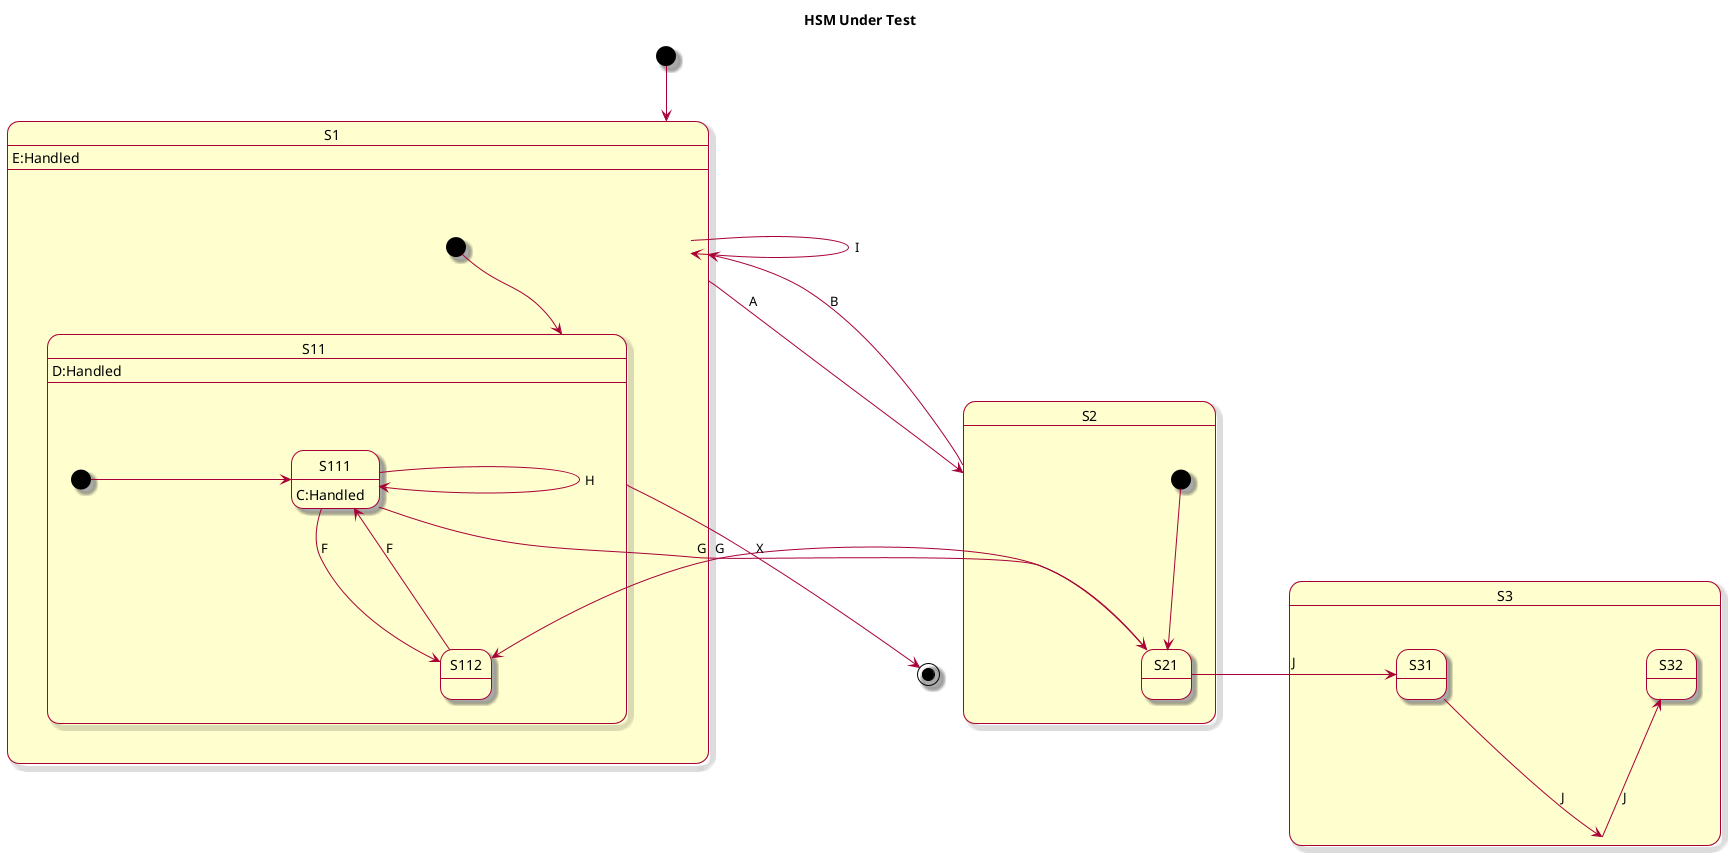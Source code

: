 @startuml

skin rose

'skinparam StateMessageAlignment left
skinparam nodesep 200
skinparam ranksep 60
'skinparam linetype ortho
'skinparam linetype polyline

title HSM Under Test
state S1
state S2
state S3


[*] --> S1

state S1{
  S1: E:Handled
  
  state S11
  [*]-->S11

  state S11{
    S11: D:Handled
    
    state S111
    [*]->S111
    S111: C:Handled
    state S112
  }

}

state S2{
  state S21
  [*]-->S21
}

state S3{
  state S31
  state S32
}

S1 --> S2 : A
S1 --> S1 : I
S2 --> S1 : B

S111 --> S112: F
S112 -> S111: F
S111 -> S111: H


S111 -> S21: G
S21 -> S112: G

S21 -> S31: J
S31 --> S3: J
S3 --> S32: J

S11 --> [*] : X



@enduml